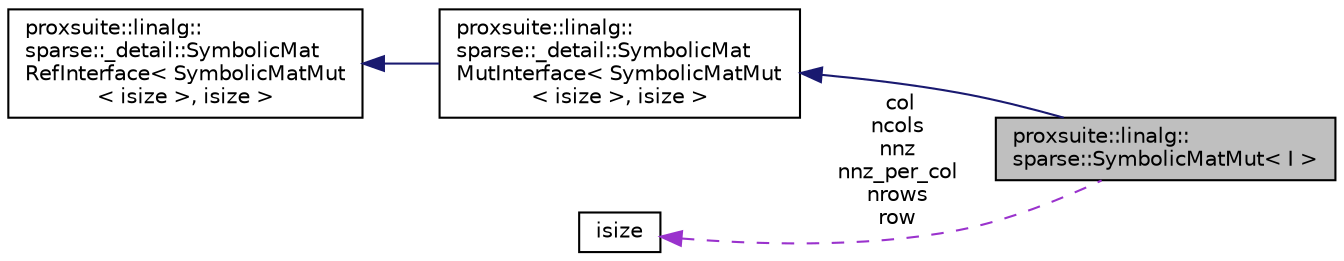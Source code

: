 digraph "proxsuite::linalg::sparse::SymbolicMatMut&lt; I &gt;"
{
 // LATEX_PDF_SIZE
  bgcolor="transparent";
  edge [fontname="Helvetica",fontsize="10",labelfontname="Helvetica",labelfontsize="10"];
  node [fontname="Helvetica",fontsize="10",shape=record];
  rankdir="LR";
  Node1 [label="proxsuite::linalg::\lsparse::SymbolicMatMut\< I \>",height=0.2,width=0.4,color="black", fillcolor="grey75", style="filled", fontcolor="black",tooltip=" "];
  Node2 -> Node1 [dir="back",color="midnightblue",fontsize="10",style="solid",fontname="Helvetica"];
  Node2 [label="proxsuite::linalg::\lsparse::_detail::SymbolicMat\lMutInterface\< SymbolicMatMut\l\< isize \>, isize \>",height=0.2,width=0.4,color="black",URL="$structproxsuite_1_1linalg_1_1sparse_1_1__detail_1_1_symbolic_mat_mut_interface.html",tooltip=" "];
  Node3 -> Node2 [dir="back",color="midnightblue",fontsize="10",style="solid",fontname="Helvetica"];
  Node3 [label="proxsuite::linalg::\lsparse::_detail::SymbolicMat\lRefInterface\< SymbolicMatMut\l\< isize \>, isize \>",height=0.2,width=0.4,color="black",URL="$structproxsuite_1_1linalg_1_1sparse_1_1__detail_1_1_symbolic_mat_ref_interface.html",tooltip=" "];
  Node4 -> Node1 [dir="back",color="darkorchid3",fontsize="10",style="dashed",label=" col\nncols\nnnz\nnnz_per_col\nnrows\nrow" ,fontname="Helvetica"];
  Node4 [label="isize",height=0.2,width=0.4,color="black",tooltip=" "];
}
